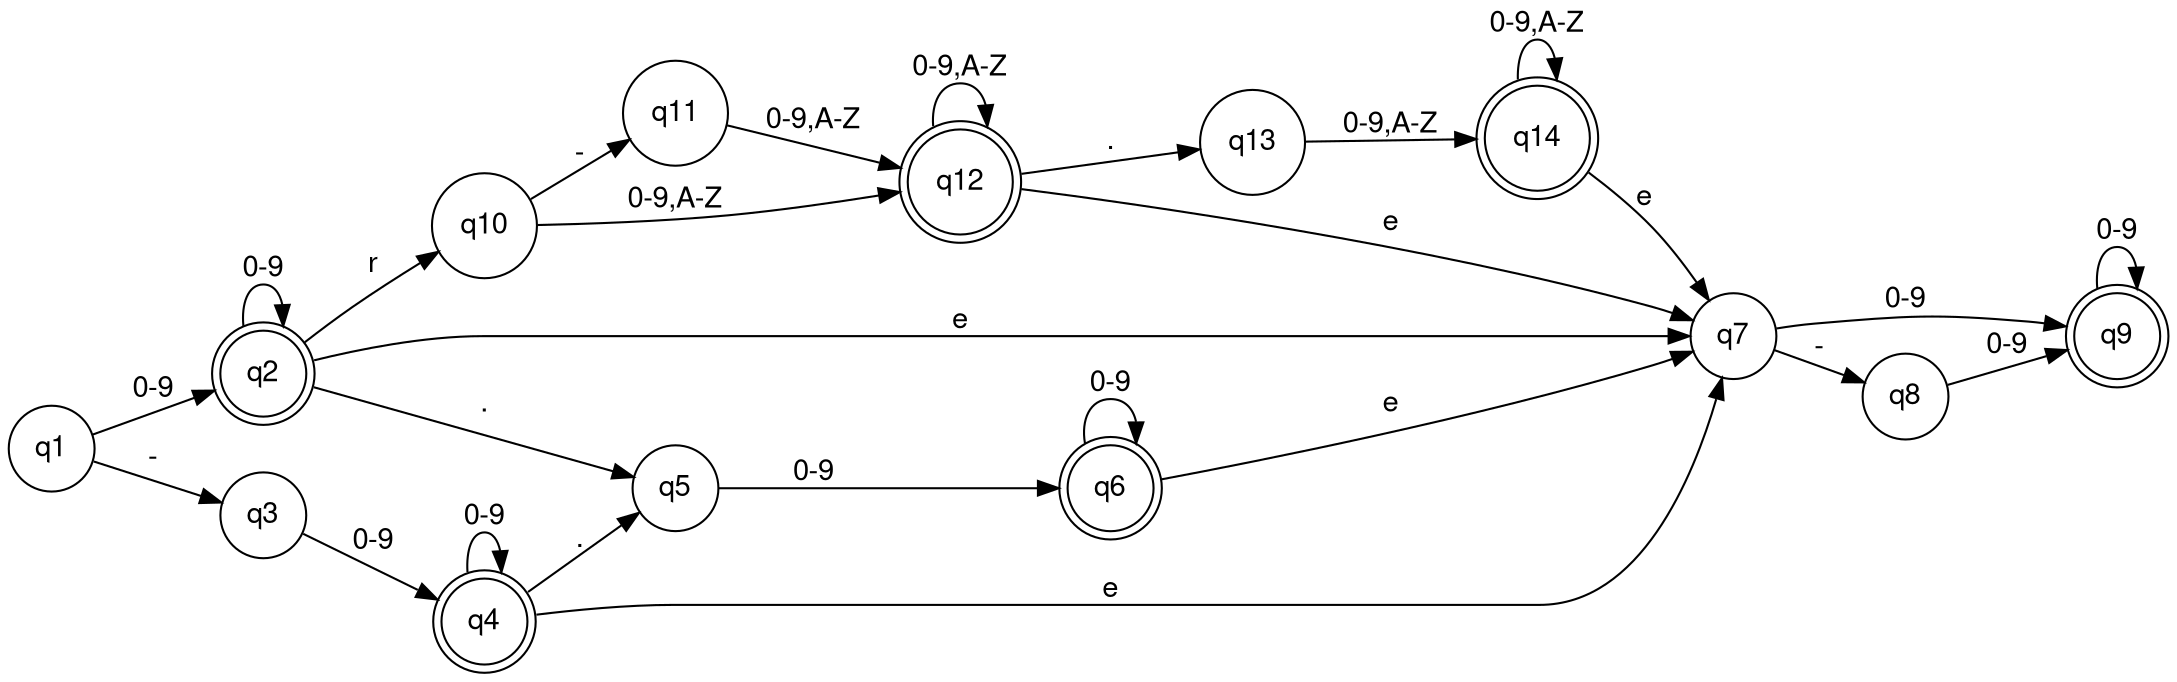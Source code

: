 digraph finite_state_machine {
	fontname="Helvetica,Arial,sans-serif"
	node [fontname="Helvetica,Arial,sans-serif"]
	edge [fontname="Helvetica,Arial,sans-serif"]
	rankdir=LR;
	node [shape = doublecircle]; q2 q4 q6 q9 q12 q14;
	node [shape = circle];
	
	q1 -> q2   [label = "0-9"]
	q1 -> q3   [label = "-"]
	q2 -> q2   [label = "0-9"]
	q2 -> q5   [label = "."]
	q2 -> q7   [label = "e"]
	q2 -> q10  [label = "r"]
	q3 -> q4   [label = "0-9"]
	q4 -> q4   [label = "0-9"]
	q4 -> q5   [label = "."]
	q4 -> q7   [label = "e"]
	q5 -> q6   [label = "0-9"]
	q6 -> q6   [label = "0-9"]
	q6 -> q7   [label = "e"]
	q7 -> q8   [label = "-"]
	q7 -> q9   [label = "0-9"]
	q8 -> q9   [label = "0-9"]
	q9 -> q9   [label = "0-9"]
	q10 -> q12 [label = "0-9,A-Z"]
	q10 -> q11 [label = "-"]
	q11 -> q12 [label = "0-9,A-Z"]
	q12 -> q12 [label = "0-9,A-Z"]
	q12 -> q13 [label = "."]
	q12 -> q7  [label = "e"]
	q13 -> q14 [label = "0-9,A-Z"]
	q14 -> q14 [label = "0-9,A-Z"]
	q14 -> q7  [label = "e"]
}
